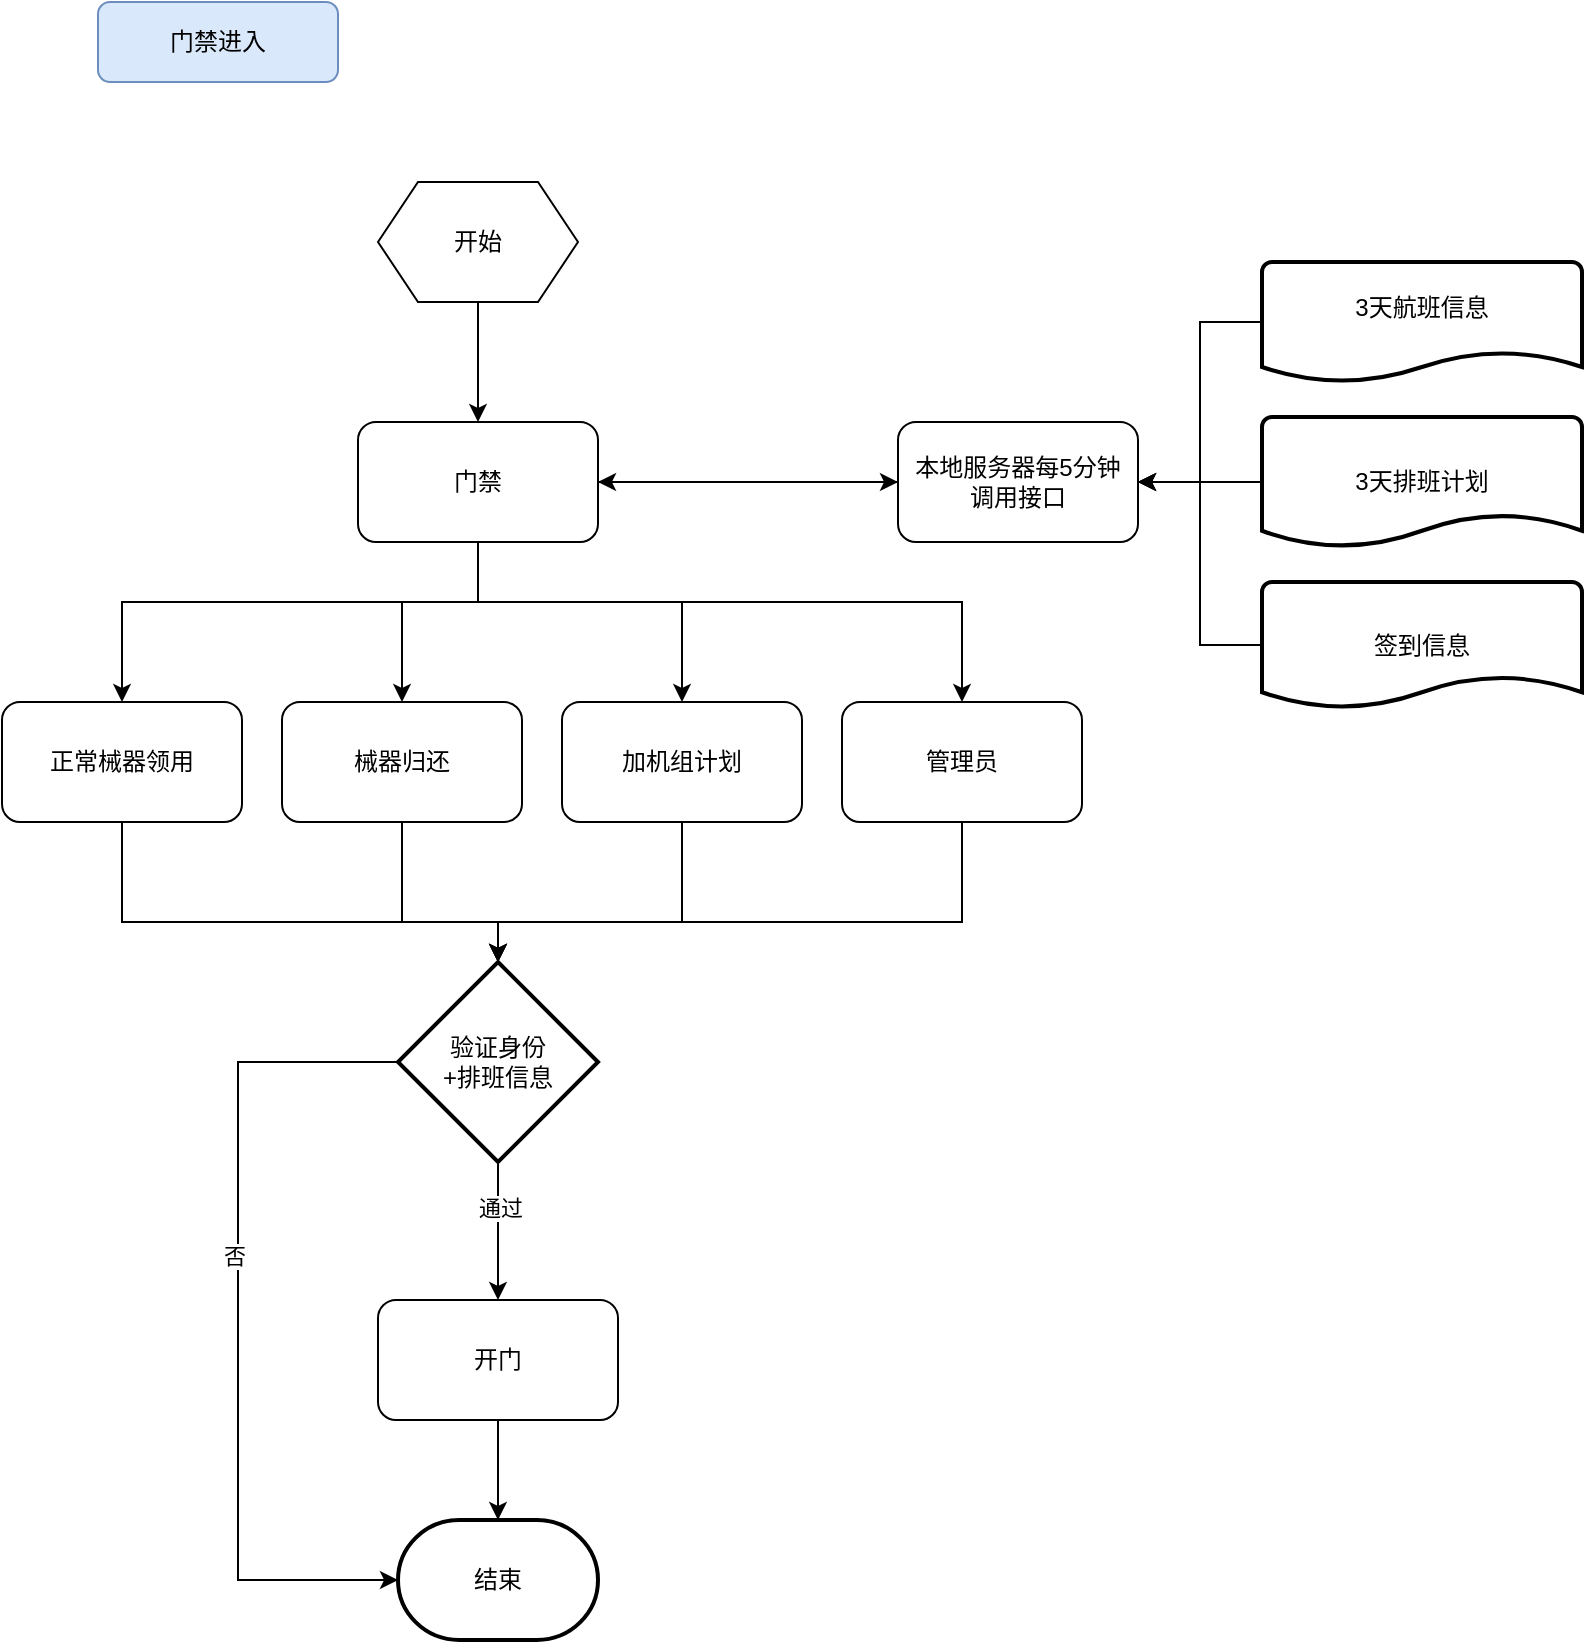 <mxfile version="22.0.4" type="github">
  <diagram id="C5RBs43oDa-KdzZeNtuy" name="Page-1">
    <mxGraphModel dx="1195" dy="632" grid="1" gridSize="10" guides="1" tooltips="1" connect="1" arrows="1" fold="1" page="1" pageScale="1" pageWidth="827" pageHeight="1169" math="0" shadow="0">
      <root>
        <mxCell id="WIyWlLk6GJQsqaUBKTNV-0" />
        <mxCell id="WIyWlLk6GJQsqaUBKTNV-1" parent="WIyWlLk6GJQsqaUBKTNV-0" />
        <mxCell id="mZA-LF0edy0R2iydBRlY-0" value="门禁进入" style="rounded=1;whiteSpace=wrap;html=1;fontSize=12;glass=0;strokeWidth=1;shadow=0;fillColor=#dae8fc;strokeColor=#6c8ebf;" vertex="1" parent="WIyWlLk6GJQsqaUBKTNV-1">
          <mxGeometry x="50" y="40" width="120" height="40" as="geometry" />
        </mxCell>
        <mxCell id="mZA-LF0edy0R2iydBRlY-16" value="" style="edgeStyle=orthogonalEdgeStyle;rounded=0;orthogonalLoop=1;jettySize=auto;html=1;" edge="1" parent="WIyWlLk6GJQsqaUBKTNV-1" source="mZA-LF0edy0R2iydBRlY-2" target="mZA-LF0edy0R2iydBRlY-6">
          <mxGeometry relative="1" as="geometry" />
        </mxCell>
        <mxCell id="mZA-LF0edy0R2iydBRlY-2" value="开始" style="shape=hexagon;perimeter=hexagonPerimeter2;whiteSpace=wrap;html=1;fixedSize=1;" vertex="1" parent="WIyWlLk6GJQsqaUBKTNV-1">
          <mxGeometry x="190" y="130" width="100" height="60" as="geometry" />
        </mxCell>
        <mxCell id="mZA-LF0edy0R2iydBRlY-34" style="edgeStyle=orthogonalEdgeStyle;rounded=0;orthogonalLoop=1;jettySize=auto;html=1;entryX=0.5;entryY=0;entryDx=0;entryDy=0;" edge="1" parent="WIyWlLk6GJQsqaUBKTNV-1" source="mZA-LF0edy0R2iydBRlY-6" target="mZA-LF0edy0R2iydBRlY-18">
          <mxGeometry relative="1" as="geometry">
            <Array as="points">
              <mxPoint x="240" y="340" />
              <mxPoint x="62" y="340" />
            </Array>
          </mxGeometry>
        </mxCell>
        <mxCell id="mZA-LF0edy0R2iydBRlY-35" style="edgeStyle=orthogonalEdgeStyle;rounded=0;orthogonalLoop=1;jettySize=auto;html=1;" edge="1" parent="WIyWlLk6GJQsqaUBKTNV-1" source="mZA-LF0edy0R2iydBRlY-6" target="mZA-LF0edy0R2iydBRlY-32">
          <mxGeometry relative="1" as="geometry">
            <Array as="points">
              <mxPoint x="240" y="340" />
              <mxPoint x="202" y="340" />
            </Array>
          </mxGeometry>
        </mxCell>
        <mxCell id="mZA-LF0edy0R2iydBRlY-36" style="edgeStyle=orthogonalEdgeStyle;rounded=0;orthogonalLoop=1;jettySize=auto;html=1;entryX=0.5;entryY=0;entryDx=0;entryDy=0;" edge="1" parent="WIyWlLk6GJQsqaUBKTNV-1" source="mZA-LF0edy0R2iydBRlY-6" target="mZA-LF0edy0R2iydBRlY-19">
          <mxGeometry relative="1" as="geometry">
            <Array as="points">
              <mxPoint x="240" y="340" />
              <mxPoint x="342" y="340" />
            </Array>
          </mxGeometry>
        </mxCell>
        <mxCell id="mZA-LF0edy0R2iydBRlY-37" style="edgeStyle=orthogonalEdgeStyle;rounded=0;orthogonalLoop=1;jettySize=auto;html=1;entryX=0.5;entryY=0;entryDx=0;entryDy=0;" edge="1" parent="WIyWlLk6GJQsqaUBKTNV-1" source="mZA-LF0edy0R2iydBRlY-6" target="mZA-LF0edy0R2iydBRlY-33">
          <mxGeometry relative="1" as="geometry">
            <Array as="points">
              <mxPoint x="240" y="340" />
              <mxPoint x="482" y="340" />
            </Array>
          </mxGeometry>
        </mxCell>
        <mxCell id="mZA-LF0edy0R2iydBRlY-50" style="edgeStyle=orthogonalEdgeStyle;rounded=0;orthogonalLoop=1;jettySize=auto;html=1;entryX=0;entryY=0.5;entryDx=0;entryDy=0;" edge="1" parent="WIyWlLk6GJQsqaUBKTNV-1" source="mZA-LF0edy0R2iydBRlY-6" target="mZA-LF0edy0R2iydBRlY-8">
          <mxGeometry relative="1" as="geometry" />
        </mxCell>
        <mxCell id="mZA-LF0edy0R2iydBRlY-6" value="门禁" style="rounded=1;whiteSpace=wrap;html=1;" vertex="1" parent="WIyWlLk6GJQsqaUBKTNV-1">
          <mxGeometry x="180" y="250" width="120" height="60" as="geometry" />
        </mxCell>
        <mxCell id="mZA-LF0edy0R2iydBRlY-9" style="edgeStyle=orthogonalEdgeStyle;rounded=0;orthogonalLoop=1;jettySize=auto;html=1;entryX=1;entryY=0.5;entryDx=0;entryDy=0;" edge="1" parent="WIyWlLk6GJQsqaUBKTNV-1" source="mZA-LF0edy0R2iydBRlY-8" target="mZA-LF0edy0R2iydBRlY-6">
          <mxGeometry relative="1" as="geometry" />
        </mxCell>
        <mxCell id="mZA-LF0edy0R2iydBRlY-8" value="本地服务器每5分钟&lt;br&gt;调用接口" style="rounded=1;whiteSpace=wrap;html=1;" vertex="1" parent="WIyWlLk6GJQsqaUBKTNV-1">
          <mxGeometry x="450" y="250" width="120" height="60" as="geometry" />
        </mxCell>
        <mxCell id="mZA-LF0edy0R2iydBRlY-11" style="edgeStyle=orthogonalEdgeStyle;rounded=0;orthogonalLoop=1;jettySize=auto;html=1;entryX=1;entryY=0.5;entryDx=0;entryDy=0;" edge="1" parent="WIyWlLk6GJQsqaUBKTNV-1" source="mZA-LF0edy0R2iydBRlY-10" target="mZA-LF0edy0R2iydBRlY-8">
          <mxGeometry relative="1" as="geometry" />
        </mxCell>
        <mxCell id="mZA-LF0edy0R2iydBRlY-10" value="3天航班信息&#xa;" style="strokeWidth=2;shape=mxgraph.flowchart.document2;size=0.25;align=center;whiteSpace=wrap;labelBackgroundColor=none;labelBorderColor=none;verticalAlign=middle;" vertex="1" parent="WIyWlLk6GJQsqaUBKTNV-1">
          <mxGeometry x="632" y="170" width="160" height="60" as="geometry" />
        </mxCell>
        <mxCell id="mZA-LF0edy0R2iydBRlY-13" style="edgeStyle=orthogonalEdgeStyle;rounded=0;orthogonalLoop=1;jettySize=auto;html=1;entryX=1;entryY=0.5;entryDx=0;entryDy=0;" edge="1" parent="WIyWlLk6GJQsqaUBKTNV-1" source="mZA-LF0edy0R2iydBRlY-12" target="mZA-LF0edy0R2iydBRlY-8">
          <mxGeometry relative="1" as="geometry" />
        </mxCell>
        <mxCell id="mZA-LF0edy0R2iydBRlY-12" value="3天排班计划" style="strokeWidth=2;html=1;shape=mxgraph.flowchart.document2;whiteSpace=wrap;size=0.25;verticalAlign=middle;align=center;" vertex="1" parent="WIyWlLk6GJQsqaUBKTNV-1">
          <mxGeometry x="632" y="247.5" width="160" height="65" as="geometry" />
        </mxCell>
        <mxCell id="mZA-LF0edy0R2iydBRlY-15" style="edgeStyle=orthogonalEdgeStyle;rounded=0;orthogonalLoop=1;jettySize=auto;html=1;entryX=1;entryY=0.5;entryDx=0;entryDy=0;" edge="1" parent="WIyWlLk6GJQsqaUBKTNV-1" source="mZA-LF0edy0R2iydBRlY-14" target="mZA-LF0edy0R2iydBRlY-8">
          <mxGeometry relative="1" as="geometry" />
        </mxCell>
        <mxCell id="mZA-LF0edy0R2iydBRlY-14" value="签到信息" style="strokeWidth=2;html=1;shape=mxgraph.flowchart.document2;whiteSpace=wrap;size=0.25;verticalAlign=middle;align=center;" vertex="1" parent="WIyWlLk6GJQsqaUBKTNV-1">
          <mxGeometry x="632" y="330" width="160" height="63" as="geometry" />
        </mxCell>
        <mxCell id="mZA-LF0edy0R2iydBRlY-26" value="" style="edgeStyle=orthogonalEdgeStyle;rounded=0;orthogonalLoop=1;jettySize=auto;html=1;" edge="1" parent="WIyWlLk6GJQsqaUBKTNV-1" source="mZA-LF0edy0R2iydBRlY-17" target="mZA-LF0edy0R2iydBRlY-25">
          <mxGeometry relative="1" as="geometry" />
        </mxCell>
        <mxCell id="mZA-LF0edy0R2iydBRlY-52" value="通过" style="edgeLabel;html=1;align=center;verticalAlign=middle;resizable=0;points=[];" vertex="1" connectable="0" parent="mZA-LF0edy0R2iydBRlY-26">
          <mxGeometry x="-0.333" y="1" relative="1" as="geometry">
            <mxPoint as="offset" />
          </mxGeometry>
        </mxCell>
        <mxCell id="mZA-LF0edy0R2iydBRlY-17" value="验证身份&lt;br&gt;+排班信息" style="strokeWidth=2;html=1;shape=mxgraph.flowchart.decision;whiteSpace=wrap;" vertex="1" parent="WIyWlLk6GJQsqaUBKTNV-1">
          <mxGeometry x="200" y="520" width="100" height="100" as="geometry" />
        </mxCell>
        <mxCell id="mZA-LF0edy0R2iydBRlY-18" value="正常械器领用" style="rounded=1;whiteSpace=wrap;html=1;" vertex="1" parent="WIyWlLk6GJQsqaUBKTNV-1">
          <mxGeometry x="2" y="390" width="120" height="60" as="geometry" />
        </mxCell>
        <mxCell id="mZA-LF0edy0R2iydBRlY-48" style="edgeStyle=orthogonalEdgeStyle;rounded=0;orthogonalLoop=1;jettySize=auto;html=1;" edge="1" parent="WIyWlLk6GJQsqaUBKTNV-1" source="mZA-LF0edy0R2iydBRlY-19">
          <mxGeometry relative="1" as="geometry">
            <mxPoint x="250" y="520" as="targetPoint" />
            <Array as="points">
              <mxPoint x="342" y="500" />
              <mxPoint x="250" y="500" />
            </Array>
          </mxGeometry>
        </mxCell>
        <mxCell id="mZA-LF0edy0R2iydBRlY-19" value="加机组计划" style="rounded=1;whiteSpace=wrap;html=1;" vertex="1" parent="WIyWlLk6GJQsqaUBKTNV-1">
          <mxGeometry x="282" y="390" width="120" height="60" as="geometry" />
        </mxCell>
        <mxCell id="mZA-LF0edy0R2iydBRlY-43" value="" style="edgeStyle=orthogonalEdgeStyle;rounded=0;orthogonalLoop=1;jettySize=auto;html=1;" edge="1" parent="WIyWlLk6GJQsqaUBKTNV-1" source="mZA-LF0edy0R2iydBRlY-25" target="mZA-LF0edy0R2iydBRlY-42">
          <mxGeometry relative="1" as="geometry" />
        </mxCell>
        <mxCell id="mZA-LF0edy0R2iydBRlY-25" value="开门" style="rounded=1;whiteSpace=wrap;html=1;" vertex="1" parent="WIyWlLk6GJQsqaUBKTNV-1">
          <mxGeometry x="190" y="689" width="120" height="60" as="geometry" />
        </mxCell>
        <mxCell id="mZA-LF0edy0R2iydBRlY-32" value="械器归还" style="rounded=1;whiteSpace=wrap;html=1;" vertex="1" parent="WIyWlLk6GJQsqaUBKTNV-1">
          <mxGeometry x="142" y="390" width="120" height="60" as="geometry" />
        </mxCell>
        <mxCell id="mZA-LF0edy0R2iydBRlY-33" value="管理员" style="rounded=1;whiteSpace=wrap;html=1;" vertex="1" parent="WIyWlLk6GJQsqaUBKTNV-1">
          <mxGeometry x="422" y="390" width="120" height="60" as="geometry" />
        </mxCell>
        <mxCell id="mZA-LF0edy0R2iydBRlY-38" style="edgeStyle=orthogonalEdgeStyle;rounded=0;orthogonalLoop=1;jettySize=auto;html=1;entryX=0.5;entryY=0;entryDx=0;entryDy=0;entryPerimeter=0;" edge="1" parent="WIyWlLk6GJQsqaUBKTNV-1" source="mZA-LF0edy0R2iydBRlY-18" target="mZA-LF0edy0R2iydBRlY-17">
          <mxGeometry relative="1" as="geometry">
            <Array as="points">
              <mxPoint x="62" y="500" />
              <mxPoint x="250" y="500" />
            </Array>
          </mxGeometry>
        </mxCell>
        <mxCell id="mZA-LF0edy0R2iydBRlY-39" style="edgeStyle=orthogonalEdgeStyle;rounded=0;orthogonalLoop=1;jettySize=auto;html=1;entryX=0.5;entryY=0;entryDx=0;entryDy=0;entryPerimeter=0;" edge="1" parent="WIyWlLk6GJQsqaUBKTNV-1" source="mZA-LF0edy0R2iydBRlY-32" target="mZA-LF0edy0R2iydBRlY-17">
          <mxGeometry relative="1" as="geometry">
            <Array as="points">
              <mxPoint x="202" y="500" />
              <mxPoint x="250" y="500" />
            </Array>
          </mxGeometry>
        </mxCell>
        <mxCell id="mZA-LF0edy0R2iydBRlY-41" style="edgeStyle=orthogonalEdgeStyle;rounded=0;orthogonalLoop=1;jettySize=auto;html=1;entryX=0.5;entryY=0;entryDx=0;entryDy=0;entryPerimeter=0;" edge="1" parent="WIyWlLk6GJQsqaUBKTNV-1" source="mZA-LF0edy0R2iydBRlY-33" target="mZA-LF0edy0R2iydBRlY-17">
          <mxGeometry relative="1" as="geometry">
            <Array as="points">
              <mxPoint x="482" y="500" />
              <mxPoint x="250" y="500" />
            </Array>
          </mxGeometry>
        </mxCell>
        <mxCell id="mZA-LF0edy0R2iydBRlY-42" value="结束" style="strokeWidth=2;html=1;shape=mxgraph.flowchart.terminator;whiteSpace=wrap;" vertex="1" parent="WIyWlLk6GJQsqaUBKTNV-1">
          <mxGeometry x="200" y="799" width="100" height="60" as="geometry" />
        </mxCell>
        <mxCell id="mZA-LF0edy0R2iydBRlY-51" style="edgeStyle=orthogonalEdgeStyle;rounded=0;orthogonalLoop=1;jettySize=auto;html=1;entryX=0;entryY=0.5;entryDx=0;entryDy=0;entryPerimeter=0;" edge="1" parent="WIyWlLk6GJQsqaUBKTNV-1" source="mZA-LF0edy0R2iydBRlY-17" target="mZA-LF0edy0R2iydBRlY-42">
          <mxGeometry relative="1" as="geometry">
            <Array as="points">
              <mxPoint x="120" y="570" />
              <mxPoint x="120" y="829" />
            </Array>
          </mxGeometry>
        </mxCell>
        <mxCell id="mZA-LF0edy0R2iydBRlY-53" value="否" style="edgeLabel;html=1;align=center;verticalAlign=middle;resizable=0;points=[];" vertex="1" connectable="0" parent="mZA-LF0edy0R2iydBRlY-51">
          <mxGeometry x="-0.154" y="-2" relative="1" as="geometry">
            <mxPoint as="offset" />
          </mxGeometry>
        </mxCell>
      </root>
    </mxGraphModel>
  </diagram>
</mxfile>
